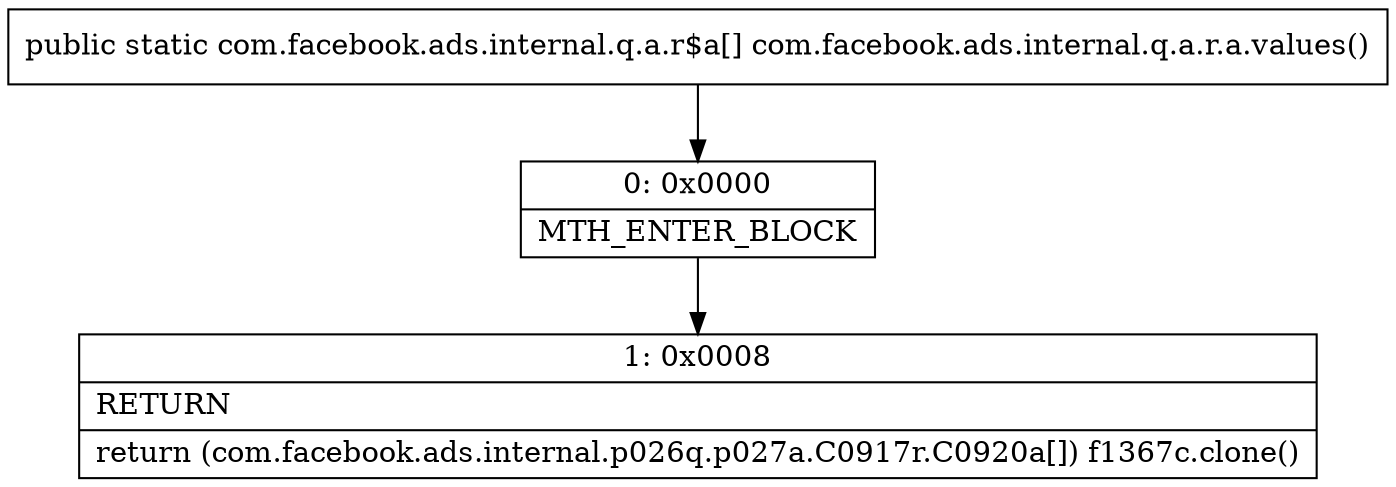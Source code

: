digraph "CFG forcom.facebook.ads.internal.q.a.r.a.values()[Lcom\/facebook\/ads\/internal\/q\/a\/r$a;" {
Node_0 [shape=record,label="{0\:\ 0x0000|MTH_ENTER_BLOCK\l}"];
Node_1 [shape=record,label="{1\:\ 0x0008|RETURN\l|return (com.facebook.ads.internal.p026q.p027a.C0917r.C0920a[]) f1367c.clone()\l}"];
MethodNode[shape=record,label="{public static com.facebook.ads.internal.q.a.r$a[] com.facebook.ads.internal.q.a.r.a.values() }"];
MethodNode -> Node_0;
Node_0 -> Node_1;
}

